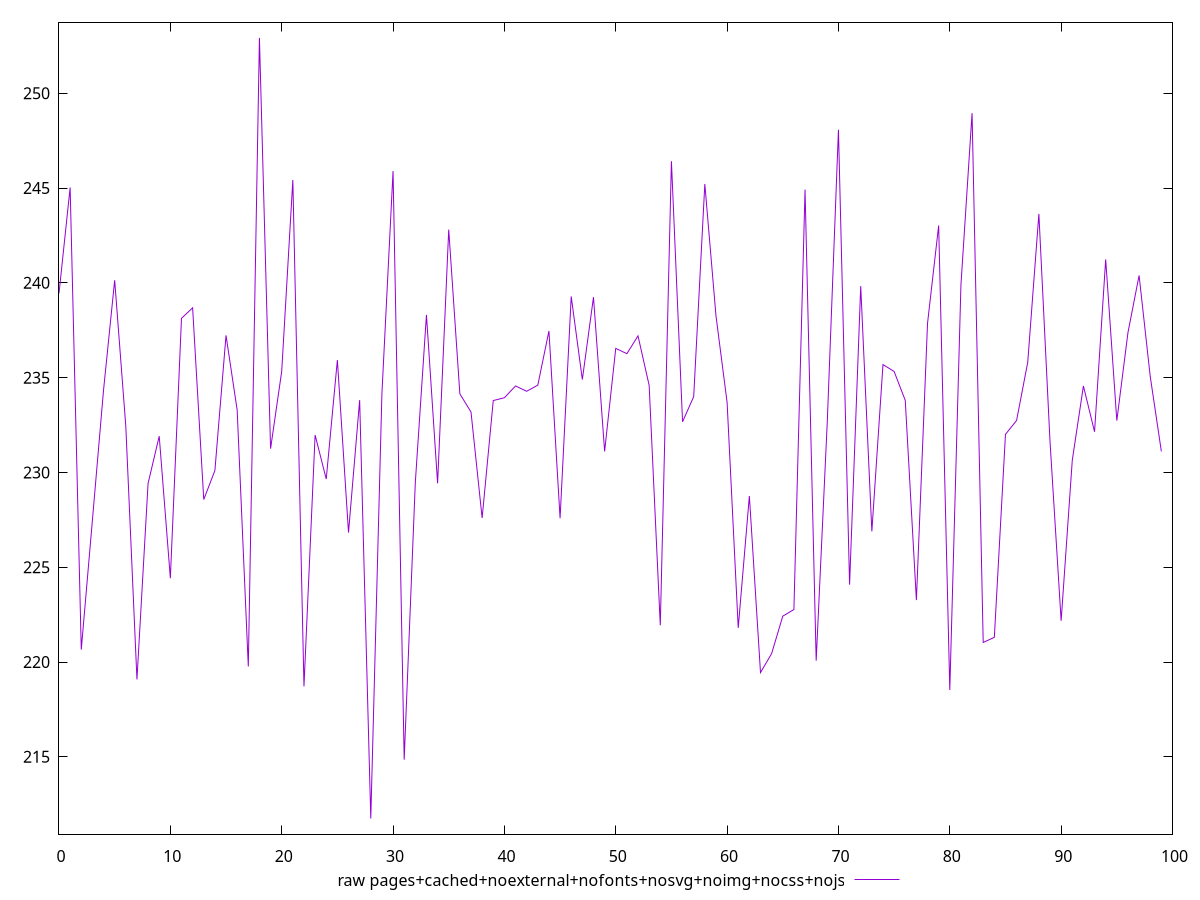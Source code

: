 $_rawPagesCachedNoexternalNofontsNosvgNoimgNocssNojs <<EOF
239.44799999999992
245.02799999999993
220.65599999999998
227.48399999999998
234.344
240.13599999999994
232.428
219.084
229.42399999999995
231.91199999999992
224.42
238.12799999999996
238.67999999999995
228.57199999999995
230.09999999999997
237.22799999999995
233.29199999999994
219.76799999999994
252.916
231.25199999999995
235.3279999999999
245.41999999999996
218.716
231.97199999999992
229.65199999999996
235.92800000000003
226.82799999999997
233.81199999999998
211.74799999999996
234.15999999999997
245.89199999999994
214.85199999999995
229.4719999999999
238.30799999999994
229.42799999999994
242.80399999999997
234.14399999999995
233.18799999999993
227.59599999999995
233.79199999999997
233.94000000000003
234.55999999999995
234.27999999999994
234.604
237.46000000000004
227.58399999999995
239.27999999999997
234.89999999999992
239.24399999999991
231.10799999999998
236.54000000000005
236.26399999999995
237.19999999999993
234.59199999999993
221.93599999999995
246.41199999999995
232.67199999999994
233.99599999999998
245.21199999999993
238.26799999999997
233.696
221.80399999999997
228.75599999999991
219.444
220.44799999999992
222.42
222.77199999999993
244.91599999999994
220.07199999999995
232.70799999999994
248.072
224.07999999999998
239.82399999999993
226.89199999999994
235.68799999999996
235.32399999999996
233.79999999999998
223.26799999999997
237.86
243.02400000000003
218.52799999999996
239.88400000000004
248.94799999999992
221.03199999999995
221.30399999999997
232.00799999999992
232.74399999999997
235.81199999999998
243.63599999999997
231.62800000000004
222.17599999999996
230.644
234.56
232.14399999999992
241.232
232.73199999999997
237.376
240.38799999999998
235.064
231.10799999999995
EOF
set key outside below
set terminal pngcairo
set output "report_00005_2020-11-02T22-26-11.212Z/mainthread-work-breakdown/pages+cached+noexternal+nofonts+nosvg+noimg+nocss+nojs//raw.png"
set yrange [210.92463999999995:253.73936]
plot $_rawPagesCachedNoexternalNofontsNosvgNoimgNocssNojs title "raw pages+cached+noexternal+nofonts+nosvg+noimg+nocss+nojs" with line ,